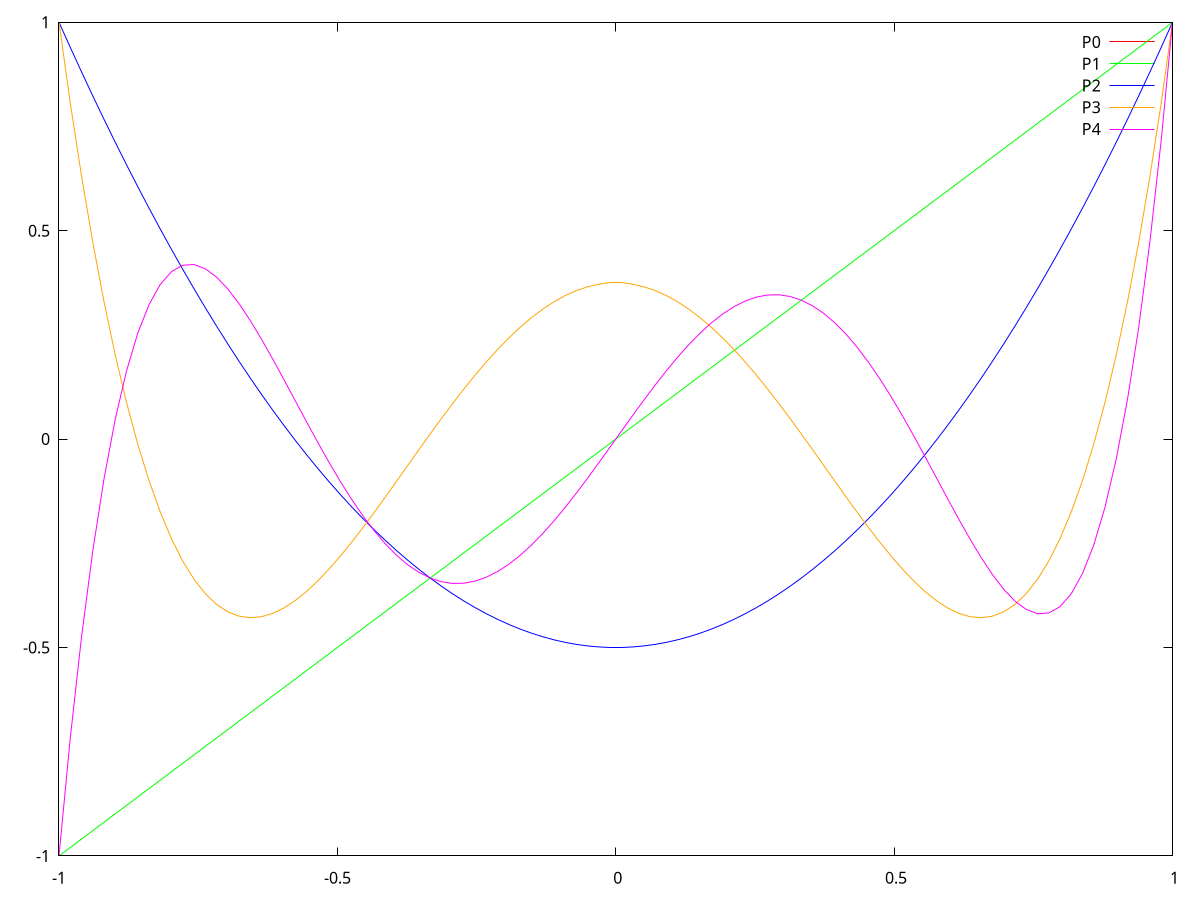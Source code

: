 set terminal postscript color
set out 'gnuplot.ps'
set xrange [-1:1]
set yrange [-1:1]
P0(x) = 1
P1(x) = x
P2(x) = 0.5*(3*x**2-1)
P3(x) = (35*x**4-30*x**2+3)/8.
P4(x) = (63*x**5-70*x**3+15*x)/8.
plot P0(x) w l lc 'red' t 'P0', \
     P1(x) w l lc 'green' t 'P1', \
     P2(x) w l lc 'blue' t 'P2', \
     P3(x) w l lc 'orange' t 'P3', \
     P4(x) w l lc 'magenta' t 'P4'
set out
